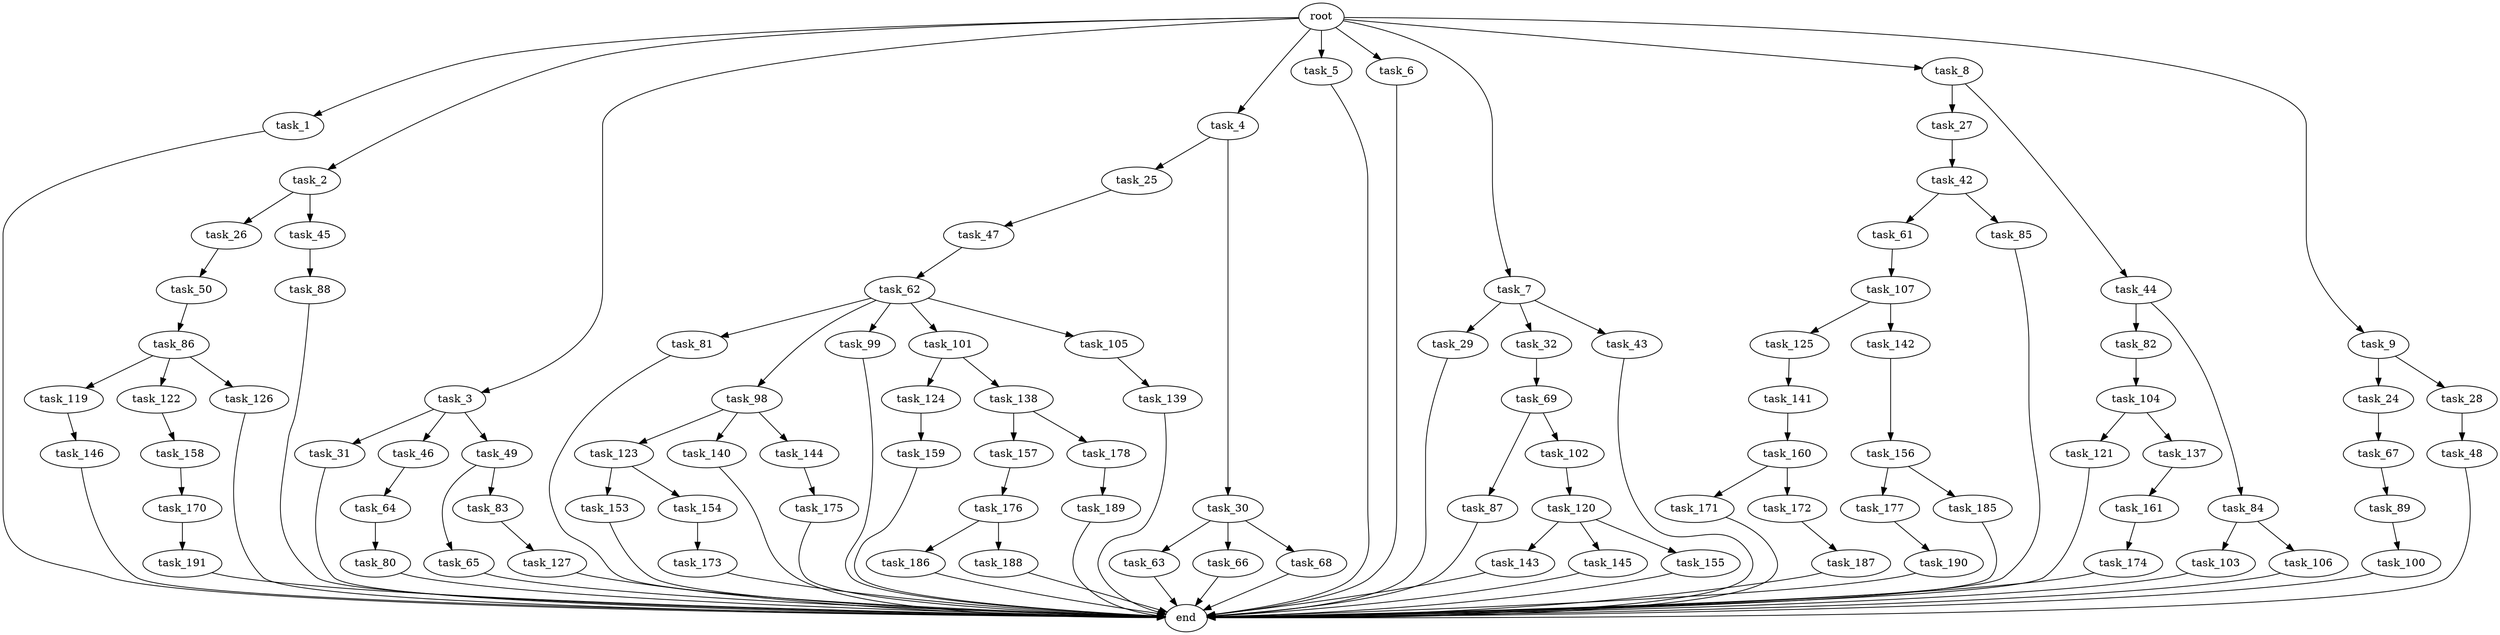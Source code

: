 digraph G {
  root [size="0.000000"];
  task_1 [size="1.024000"];
  task_2 [size="1.024000"];
  task_3 [size="1.024000"];
  task_4 [size="1.024000"];
  task_5 [size="1.024000"];
  task_6 [size="1.024000"];
  task_7 [size="1.024000"];
  task_8 [size="1.024000"];
  task_9 [size="1.024000"];
  task_24 [size="214748364.800000"];
  task_25 [size="549755813.888000"];
  task_26 [size="137438953.472000"];
  task_27 [size="858993459.200000"];
  task_28 [size="214748364.800000"];
  task_29 [size="77309411.328000"];
  task_30 [size="549755813.888000"];
  task_31 [size="309237645.312000"];
  task_32 [size="77309411.328000"];
  task_42 [size="34359738.368000"];
  task_43 [size="77309411.328000"];
  task_44 [size="858993459.200000"];
  task_45 [size="137438953.472000"];
  task_46 [size="309237645.312000"];
  task_47 [size="695784701.952000"];
  task_48 [size="214748364.800000"];
  task_49 [size="309237645.312000"];
  task_50 [size="420906795.008000"];
  task_61 [size="77309411.328000"];
  task_62 [size="309237645.312000"];
  task_63 [size="549755813.888000"];
  task_64 [size="77309411.328000"];
  task_65 [size="309237645.312000"];
  task_66 [size="549755813.888000"];
  task_67 [size="695784701.952000"];
  task_68 [size="549755813.888000"];
  task_69 [size="137438953.472000"];
  task_80 [size="549755813.888000"];
  task_81 [size="695784701.952000"];
  task_82 [size="34359738.368000"];
  task_83 [size="309237645.312000"];
  task_84 [size="34359738.368000"];
  task_85 [size="77309411.328000"];
  task_86 [size="137438953.472000"];
  task_87 [size="309237645.312000"];
  task_88 [size="695784701.952000"];
  task_89 [size="77309411.328000"];
  task_98 [size="695784701.952000"];
  task_99 [size="695784701.952000"];
  task_100 [size="549755813.888000"];
  task_101 [size="695784701.952000"];
  task_102 [size="309237645.312000"];
  task_103 [size="214748364.800000"];
  task_104 [size="137438953.472000"];
  task_105 [size="695784701.952000"];
  task_106 [size="214748364.800000"];
  task_107 [size="34359738.368000"];
  task_119 [size="77309411.328000"];
  task_120 [size="214748364.800000"];
  task_121 [size="549755813.888000"];
  task_122 [size="77309411.328000"];
  task_123 [size="695784701.952000"];
  task_124 [size="137438953.472000"];
  task_125 [size="858993459.200000"];
  task_126 [size="77309411.328000"];
  task_127 [size="695784701.952000"];
  task_137 [size="549755813.888000"];
  task_138 [size="137438953.472000"];
  task_139 [size="420906795.008000"];
  task_140 [size="695784701.952000"];
  task_141 [size="695784701.952000"];
  task_142 [size="858993459.200000"];
  task_143 [size="214748364.800000"];
  task_144 [size="695784701.952000"];
  task_145 [size="214748364.800000"];
  task_146 [size="549755813.888000"];
  task_153 [size="309237645.312000"];
  task_154 [size="309237645.312000"];
  task_155 [size="214748364.800000"];
  task_156 [size="695784701.952000"];
  task_157 [size="34359738.368000"];
  task_158 [size="858993459.200000"];
  task_159 [size="858993459.200000"];
  task_160 [size="137438953.472000"];
  task_161 [size="420906795.008000"];
  task_170 [size="137438953.472000"];
  task_171 [size="214748364.800000"];
  task_172 [size="214748364.800000"];
  task_173 [size="214748364.800000"];
  task_174 [size="214748364.800000"];
  task_175 [size="137438953.472000"];
  task_176 [size="695784701.952000"];
  task_177 [size="77309411.328000"];
  task_178 [size="34359738.368000"];
  task_185 [size="77309411.328000"];
  task_186 [size="549755813.888000"];
  task_187 [size="77309411.328000"];
  task_188 [size="549755813.888000"];
  task_189 [size="77309411.328000"];
  task_190 [size="214748364.800000"];
  task_191 [size="858993459.200000"];
  end [size="0.000000"];

  root -> task_1 [size="1.000000"];
  root -> task_2 [size="1.000000"];
  root -> task_3 [size="1.000000"];
  root -> task_4 [size="1.000000"];
  root -> task_5 [size="1.000000"];
  root -> task_6 [size="1.000000"];
  root -> task_7 [size="1.000000"];
  root -> task_8 [size="1.000000"];
  root -> task_9 [size="1.000000"];
  task_1 -> end [size="1.000000"];
  task_2 -> task_26 [size="134217728.000000"];
  task_2 -> task_45 [size="134217728.000000"];
  task_3 -> task_31 [size="301989888.000000"];
  task_3 -> task_46 [size="301989888.000000"];
  task_3 -> task_49 [size="301989888.000000"];
  task_4 -> task_25 [size="536870912.000000"];
  task_4 -> task_30 [size="536870912.000000"];
  task_5 -> end [size="1.000000"];
  task_6 -> end [size="1.000000"];
  task_7 -> task_29 [size="75497472.000000"];
  task_7 -> task_32 [size="75497472.000000"];
  task_7 -> task_43 [size="75497472.000000"];
  task_8 -> task_27 [size="838860800.000000"];
  task_8 -> task_44 [size="838860800.000000"];
  task_9 -> task_24 [size="209715200.000000"];
  task_9 -> task_28 [size="209715200.000000"];
  task_24 -> task_67 [size="679477248.000000"];
  task_25 -> task_47 [size="679477248.000000"];
  task_26 -> task_50 [size="411041792.000000"];
  task_27 -> task_42 [size="33554432.000000"];
  task_28 -> task_48 [size="209715200.000000"];
  task_29 -> end [size="1.000000"];
  task_30 -> task_63 [size="536870912.000000"];
  task_30 -> task_66 [size="536870912.000000"];
  task_30 -> task_68 [size="536870912.000000"];
  task_31 -> end [size="1.000000"];
  task_32 -> task_69 [size="134217728.000000"];
  task_42 -> task_61 [size="75497472.000000"];
  task_42 -> task_85 [size="75497472.000000"];
  task_43 -> end [size="1.000000"];
  task_44 -> task_82 [size="33554432.000000"];
  task_44 -> task_84 [size="33554432.000000"];
  task_45 -> task_88 [size="679477248.000000"];
  task_46 -> task_64 [size="75497472.000000"];
  task_47 -> task_62 [size="301989888.000000"];
  task_48 -> end [size="1.000000"];
  task_49 -> task_65 [size="301989888.000000"];
  task_49 -> task_83 [size="301989888.000000"];
  task_50 -> task_86 [size="134217728.000000"];
  task_61 -> task_107 [size="33554432.000000"];
  task_62 -> task_81 [size="679477248.000000"];
  task_62 -> task_98 [size="679477248.000000"];
  task_62 -> task_99 [size="679477248.000000"];
  task_62 -> task_101 [size="679477248.000000"];
  task_62 -> task_105 [size="679477248.000000"];
  task_63 -> end [size="1.000000"];
  task_64 -> task_80 [size="536870912.000000"];
  task_65 -> end [size="1.000000"];
  task_66 -> end [size="1.000000"];
  task_67 -> task_89 [size="75497472.000000"];
  task_68 -> end [size="1.000000"];
  task_69 -> task_87 [size="301989888.000000"];
  task_69 -> task_102 [size="301989888.000000"];
  task_80 -> end [size="1.000000"];
  task_81 -> end [size="1.000000"];
  task_82 -> task_104 [size="134217728.000000"];
  task_83 -> task_127 [size="679477248.000000"];
  task_84 -> task_103 [size="209715200.000000"];
  task_84 -> task_106 [size="209715200.000000"];
  task_85 -> end [size="1.000000"];
  task_86 -> task_119 [size="75497472.000000"];
  task_86 -> task_122 [size="75497472.000000"];
  task_86 -> task_126 [size="75497472.000000"];
  task_87 -> end [size="1.000000"];
  task_88 -> end [size="1.000000"];
  task_89 -> task_100 [size="536870912.000000"];
  task_98 -> task_123 [size="679477248.000000"];
  task_98 -> task_140 [size="679477248.000000"];
  task_98 -> task_144 [size="679477248.000000"];
  task_99 -> end [size="1.000000"];
  task_100 -> end [size="1.000000"];
  task_101 -> task_124 [size="134217728.000000"];
  task_101 -> task_138 [size="134217728.000000"];
  task_102 -> task_120 [size="209715200.000000"];
  task_103 -> end [size="1.000000"];
  task_104 -> task_121 [size="536870912.000000"];
  task_104 -> task_137 [size="536870912.000000"];
  task_105 -> task_139 [size="411041792.000000"];
  task_106 -> end [size="1.000000"];
  task_107 -> task_125 [size="838860800.000000"];
  task_107 -> task_142 [size="838860800.000000"];
  task_119 -> task_146 [size="536870912.000000"];
  task_120 -> task_143 [size="209715200.000000"];
  task_120 -> task_145 [size="209715200.000000"];
  task_120 -> task_155 [size="209715200.000000"];
  task_121 -> end [size="1.000000"];
  task_122 -> task_158 [size="838860800.000000"];
  task_123 -> task_153 [size="301989888.000000"];
  task_123 -> task_154 [size="301989888.000000"];
  task_124 -> task_159 [size="838860800.000000"];
  task_125 -> task_141 [size="679477248.000000"];
  task_126 -> end [size="1.000000"];
  task_127 -> end [size="1.000000"];
  task_137 -> task_161 [size="411041792.000000"];
  task_138 -> task_157 [size="33554432.000000"];
  task_138 -> task_178 [size="33554432.000000"];
  task_139 -> end [size="1.000000"];
  task_140 -> end [size="1.000000"];
  task_141 -> task_160 [size="134217728.000000"];
  task_142 -> task_156 [size="679477248.000000"];
  task_143 -> end [size="1.000000"];
  task_144 -> task_175 [size="134217728.000000"];
  task_145 -> end [size="1.000000"];
  task_146 -> end [size="1.000000"];
  task_153 -> end [size="1.000000"];
  task_154 -> task_173 [size="209715200.000000"];
  task_155 -> end [size="1.000000"];
  task_156 -> task_177 [size="75497472.000000"];
  task_156 -> task_185 [size="75497472.000000"];
  task_157 -> task_176 [size="679477248.000000"];
  task_158 -> task_170 [size="134217728.000000"];
  task_159 -> end [size="1.000000"];
  task_160 -> task_171 [size="209715200.000000"];
  task_160 -> task_172 [size="209715200.000000"];
  task_161 -> task_174 [size="209715200.000000"];
  task_170 -> task_191 [size="838860800.000000"];
  task_171 -> end [size="1.000000"];
  task_172 -> task_187 [size="75497472.000000"];
  task_173 -> end [size="1.000000"];
  task_174 -> end [size="1.000000"];
  task_175 -> end [size="1.000000"];
  task_176 -> task_186 [size="536870912.000000"];
  task_176 -> task_188 [size="536870912.000000"];
  task_177 -> task_190 [size="209715200.000000"];
  task_178 -> task_189 [size="75497472.000000"];
  task_185 -> end [size="1.000000"];
  task_186 -> end [size="1.000000"];
  task_187 -> end [size="1.000000"];
  task_188 -> end [size="1.000000"];
  task_189 -> end [size="1.000000"];
  task_190 -> end [size="1.000000"];
  task_191 -> end [size="1.000000"];
}
